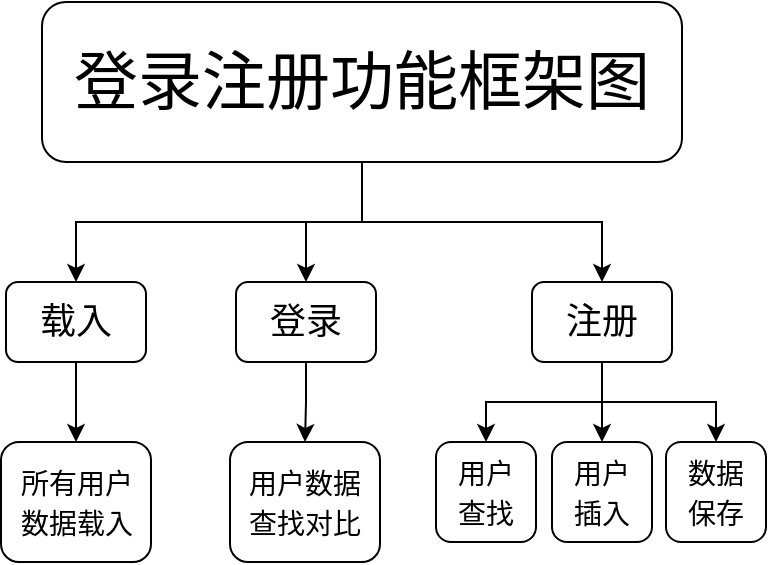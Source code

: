 <mxfile version="20.5.1" type="github">
  <diagram id="C5RBs43oDa-KdzZeNtuy" name="Page-1">
    <mxGraphModel dx="1209" dy="740" grid="1" gridSize="10" guides="1" tooltips="1" connect="1" arrows="1" fold="1" page="1" pageScale="1" pageWidth="827" pageHeight="1169" math="0" shadow="0">
      <root>
        <mxCell id="WIyWlLk6GJQsqaUBKTNV-0" />
        <mxCell id="WIyWlLk6GJQsqaUBKTNV-1" parent="WIyWlLk6GJQsqaUBKTNV-0" />
        <mxCell id="FiQDS2GlnpHeSwT_CPR_-35" style="edgeStyle=orthogonalEdgeStyle;rounded=0;orthogonalLoop=1;jettySize=auto;html=1;exitX=0.5;exitY=1;exitDx=0;exitDy=0;entryX=0.5;entryY=0;entryDx=0;entryDy=0;fontFamily=Times New Roman;fontSize=16;" parent="WIyWlLk6GJQsqaUBKTNV-1" source="FiQDS2GlnpHeSwT_CPR_-23" target="FiQDS2GlnpHeSwT_CPR_-33" edge="1">
          <mxGeometry relative="1" as="geometry" />
        </mxCell>
        <mxCell id="FiQDS2GlnpHeSwT_CPR_-39" style="edgeStyle=orthogonalEdgeStyle;rounded=0;orthogonalLoop=1;jettySize=auto;html=1;fontFamily=Times New Roman;fontSize=16;" parent="WIyWlLk6GJQsqaUBKTNV-1" source="FiQDS2GlnpHeSwT_CPR_-23" target="FiQDS2GlnpHeSwT_CPR_-34" edge="1">
          <mxGeometry relative="1" as="geometry" />
        </mxCell>
        <mxCell id="FiQDS2GlnpHeSwT_CPR_-40" style="edgeStyle=orthogonalEdgeStyle;rounded=0;orthogonalLoop=1;jettySize=auto;html=1;entryX=0.5;entryY=0;entryDx=0;entryDy=0;fontFamily=Times New Roman;fontSize=16;" parent="WIyWlLk6GJQsqaUBKTNV-1" source="FiQDS2GlnpHeSwT_CPR_-23" target="FiQDS2GlnpHeSwT_CPR_-32" edge="1">
          <mxGeometry relative="1" as="geometry" />
        </mxCell>
        <mxCell id="FiQDS2GlnpHeSwT_CPR_-23" value="登录注册功能框架图" style="rounded=1;whiteSpace=wrap;html=1;fontFamily=Times New Roman;fontSize=32;" parent="WIyWlLk6GJQsqaUBKTNV-1" vertex="1">
          <mxGeometry x="280" y="80" width="320" height="80" as="geometry" />
        </mxCell>
        <mxCell id="FiQDS2GlnpHeSwT_CPR_-42" style="edgeStyle=orthogonalEdgeStyle;rounded=0;orthogonalLoop=1;jettySize=auto;html=1;fontFamily=Times New Roman;fontSize=16;" parent="WIyWlLk6GJQsqaUBKTNV-1" source="FiQDS2GlnpHeSwT_CPR_-32" target="FiQDS2GlnpHeSwT_CPR_-41" edge="1">
          <mxGeometry relative="1" as="geometry" />
        </mxCell>
        <mxCell id="FiQDS2GlnpHeSwT_CPR_-32" value="&lt;font style=&quot;font-size: 18px;&quot;&gt;载入&lt;/font&gt;" style="rounded=1;whiteSpace=wrap;html=1;fontFamily=Times New Roman;fontSize=16;" parent="WIyWlLk6GJQsqaUBKTNV-1" vertex="1">
          <mxGeometry x="262" y="220" width="70" height="40" as="geometry" />
        </mxCell>
        <mxCell id="FiQDS2GlnpHeSwT_CPR_-46" style="edgeStyle=orthogonalEdgeStyle;rounded=0;orthogonalLoop=1;jettySize=auto;html=1;exitX=0.5;exitY=1;exitDx=0;exitDy=0;fontFamily=Times New Roman;fontSize=18;" parent="WIyWlLk6GJQsqaUBKTNV-1" source="FiQDS2GlnpHeSwT_CPR_-33" target="FiQDS2GlnpHeSwT_CPR_-45" edge="1">
          <mxGeometry relative="1" as="geometry" />
        </mxCell>
        <mxCell id="FiQDS2GlnpHeSwT_CPR_-33" value="&lt;font style=&quot;font-size: 18px;&quot;&gt;登录&lt;/font&gt;" style="rounded=1;whiteSpace=wrap;html=1;fontFamily=Times New Roman;fontSize=16;" parent="WIyWlLk6GJQsqaUBKTNV-1" vertex="1">
          <mxGeometry x="377" y="220" width="70" height="40" as="geometry" />
        </mxCell>
        <mxCell id="FiQDS2GlnpHeSwT_CPR_-52" style="edgeStyle=orthogonalEdgeStyle;rounded=0;orthogonalLoop=1;jettySize=auto;html=1;entryX=0.5;entryY=0;entryDx=0;entryDy=0;fontFamily=Times New Roman;fontSize=18;" parent="WIyWlLk6GJQsqaUBKTNV-1" source="FiQDS2GlnpHeSwT_CPR_-34" target="FiQDS2GlnpHeSwT_CPR_-49" edge="1">
          <mxGeometry relative="1" as="geometry" />
        </mxCell>
        <mxCell id="FiQDS2GlnpHeSwT_CPR_-53" style="edgeStyle=orthogonalEdgeStyle;rounded=0;orthogonalLoop=1;jettySize=auto;html=1;entryX=0.5;entryY=0;entryDx=0;entryDy=0;fontFamily=Times New Roman;fontSize=18;" parent="WIyWlLk6GJQsqaUBKTNV-1" source="FiQDS2GlnpHeSwT_CPR_-34" target="FiQDS2GlnpHeSwT_CPR_-50" edge="1">
          <mxGeometry relative="1" as="geometry" />
        </mxCell>
        <mxCell id="FiQDS2GlnpHeSwT_CPR_-54" style="edgeStyle=orthogonalEdgeStyle;rounded=0;orthogonalLoop=1;jettySize=auto;html=1;entryX=0.5;entryY=0;entryDx=0;entryDy=0;fontFamily=Times New Roman;fontSize=18;exitX=0.5;exitY=1;exitDx=0;exitDy=0;" parent="WIyWlLk6GJQsqaUBKTNV-1" source="FiQDS2GlnpHeSwT_CPR_-34" target="FiQDS2GlnpHeSwT_CPR_-51" edge="1">
          <mxGeometry relative="1" as="geometry">
            <mxPoint x="556" y="270" as="sourcePoint" />
          </mxGeometry>
        </mxCell>
        <mxCell id="FiQDS2GlnpHeSwT_CPR_-34" value="&lt;font style=&quot;font-size: 18px;&quot;&gt;注册&lt;/font&gt;" style="rounded=1;whiteSpace=wrap;html=1;fontFamily=Times New Roman;fontSize=16;" parent="WIyWlLk6GJQsqaUBKTNV-1" vertex="1">
          <mxGeometry x="525" y="220" width="70" height="40" as="geometry" />
        </mxCell>
        <mxCell id="FiQDS2GlnpHeSwT_CPR_-41" value="&lt;font style=&quot;font-size: 14px;&quot;&gt;所有用户&lt;br&gt;数据载入&lt;/font&gt;" style="rounded=1;whiteSpace=wrap;html=1;fontFamily=Times New Roman;fontSize=16;" parent="WIyWlLk6GJQsqaUBKTNV-1" vertex="1">
          <mxGeometry x="259.5" y="300" width="75" height="60" as="geometry" />
        </mxCell>
        <mxCell id="FiQDS2GlnpHeSwT_CPR_-45" value="&lt;span style=&quot;font-size: 14px;&quot;&gt;用户数据&lt;br&gt;查找对比&lt;/span&gt;" style="rounded=1;whiteSpace=wrap;html=1;fontFamily=Times New Roman;fontSize=16;" parent="WIyWlLk6GJQsqaUBKTNV-1" vertex="1">
          <mxGeometry x="374" y="300" width="75" height="60" as="geometry" />
        </mxCell>
        <mxCell id="FiQDS2GlnpHeSwT_CPR_-49" value="&lt;span style=&quot;font-size: 14px;&quot;&gt;用户&lt;br&gt;查找&lt;/span&gt;" style="rounded=1;whiteSpace=wrap;html=1;fontFamily=Times New Roman;fontSize=16;" parent="WIyWlLk6GJQsqaUBKTNV-1" vertex="1">
          <mxGeometry x="477" y="300" width="50" height="50" as="geometry" />
        </mxCell>
        <mxCell id="FiQDS2GlnpHeSwT_CPR_-50" value="&lt;span style=&quot;font-size: 14px;&quot;&gt;用户&lt;br&gt;插入&lt;/span&gt;" style="rounded=1;whiteSpace=wrap;html=1;fontFamily=Times New Roman;fontSize=16;" parent="WIyWlLk6GJQsqaUBKTNV-1" vertex="1">
          <mxGeometry x="535" y="300" width="50" height="50" as="geometry" />
        </mxCell>
        <mxCell id="FiQDS2GlnpHeSwT_CPR_-51" value="&lt;span style=&quot;font-size: 14px;&quot;&gt;数据&lt;br&gt;保存&lt;/span&gt;" style="rounded=1;whiteSpace=wrap;html=1;fontFamily=Times New Roman;fontSize=16;" parent="WIyWlLk6GJQsqaUBKTNV-1" vertex="1">
          <mxGeometry x="592" y="300" width="50" height="50" as="geometry" />
        </mxCell>
      </root>
    </mxGraphModel>
  </diagram>
</mxfile>
